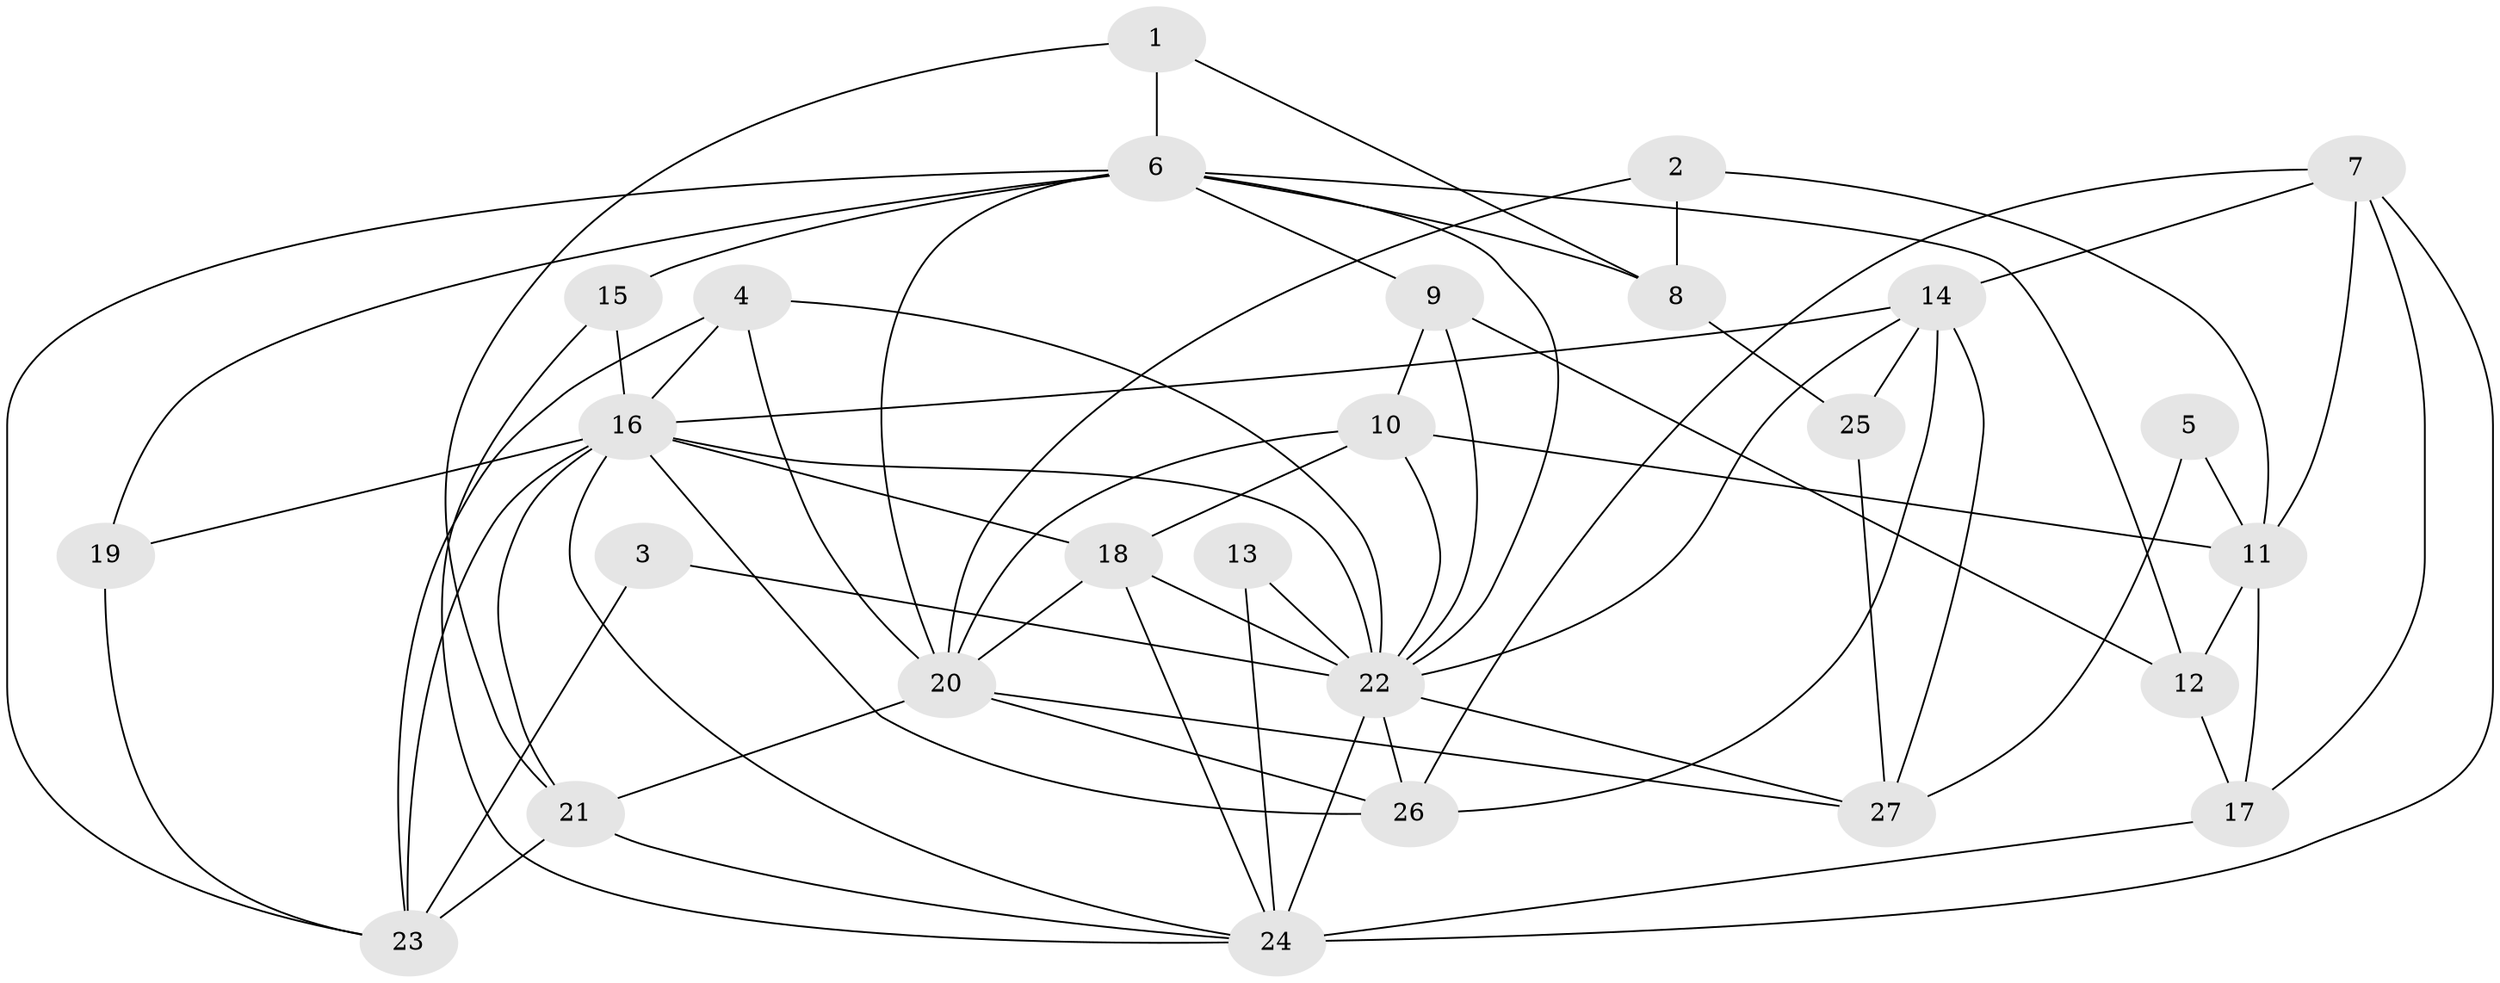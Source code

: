 // original degree distribution, {6: 0.07547169811320754, 3: 0.2830188679245283, 5: 0.11320754716981132, 4: 0.3018867924528302, 7: 0.09433962264150944, 2: 0.1320754716981132}
// Generated by graph-tools (version 1.1) at 2025/50/03/09/25 03:50:09]
// undirected, 27 vertices, 68 edges
graph export_dot {
graph [start="1"]
  node [color=gray90,style=filled];
  1;
  2;
  3;
  4;
  5;
  6;
  7;
  8;
  9;
  10;
  11;
  12;
  13;
  14;
  15;
  16;
  17;
  18;
  19;
  20;
  21;
  22;
  23;
  24;
  25;
  26;
  27;
  1 -- 6 [weight=1.0];
  1 -- 8 [weight=1.0];
  1 -- 21 [weight=1.0];
  2 -- 8 [weight=1.0];
  2 -- 11 [weight=1.0];
  2 -- 20 [weight=1.0];
  3 -- 22 [weight=1.0];
  3 -- 23 [weight=1.0];
  4 -- 16 [weight=1.0];
  4 -- 20 [weight=1.0];
  4 -- 22 [weight=1.0];
  4 -- 23 [weight=1.0];
  5 -- 11 [weight=1.0];
  5 -- 27 [weight=1.0];
  6 -- 8 [weight=1.0];
  6 -- 9 [weight=1.0];
  6 -- 12 [weight=2.0];
  6 -- 15 [weight=1.0];
  6 -- 19 [weight=1.0];
  6 -- 20 [weight=2.0];
  6 -- 22 [weight=1.0];
  6 -- 23 [weight=1.0];
  7 -- 11 [weight=1.0];
  7 -- 14 [weight=1.0];
  7 -- 17 [weight=1.0];
  7 -- 24 [weight=1.0];
  7 -- 26 [weight=1.0];
  8 -- 25 [weight=2.0];
  9 -- 10 [weight=1.0];
  9 -- 12 [weight=1.0];
  9 -- 22 [weight=1.0];
  10 -- 11 [weight=3.0];
  10 -- 18 [weight=1.0];
  10 -- 20 [weight=1.0];
  10 -- 22 [weight=1.0];
  11 -- 12 [weight=1.0];
  11 -- 17 [weight=1.0];
  12 -- 17 [weight=1.0];
  13 -- 22 [weight=1.0];
  13 -- 24 [weight=1.0];
  14 -- 16 [weight=1.0];
  14 -- 22 [weight=1.0];
  14 -- 25 [weight=1.0];
  14 -- 26 [weight=1.0];
  14 -- 27 [weight=1.0];
  15 -- 16 [weight=1.0];
  15 -- 24 [weight=1.0];
  16 -- 18 [weight=1.0];
  16 -- 19 [weight=1.0];
  16 -- 21 [weight=1.0];
  16 -- 22 [weight=1.0];
  16 -- 23 [weight=1.0];
  16 -- 24 [weight=1.0];
  16 -- 26 [weight=1.0];
  17 -- 24 [weight=1.0];
  18 -- 20 [weight=1.0];
  18 -- 22 [weight=1.0];
  18 -- 24 [weight=1.0];
  19 -- 23 [weight=1.0];
  20 -- 21 [weight=1.0];
  20 -- 26 [weight=1.0];
  20 -- 27 [weight=1.0];
  21 -- 23 [weight=2.0];
  21 -- 24 [weight=1.0];
  22 -- 24 [weight=3.0];
  22 -- 26 [weight=1.0];
  22 -- 27 [weight=1.0];
  25 -- 27 [weight=1.0];
}
